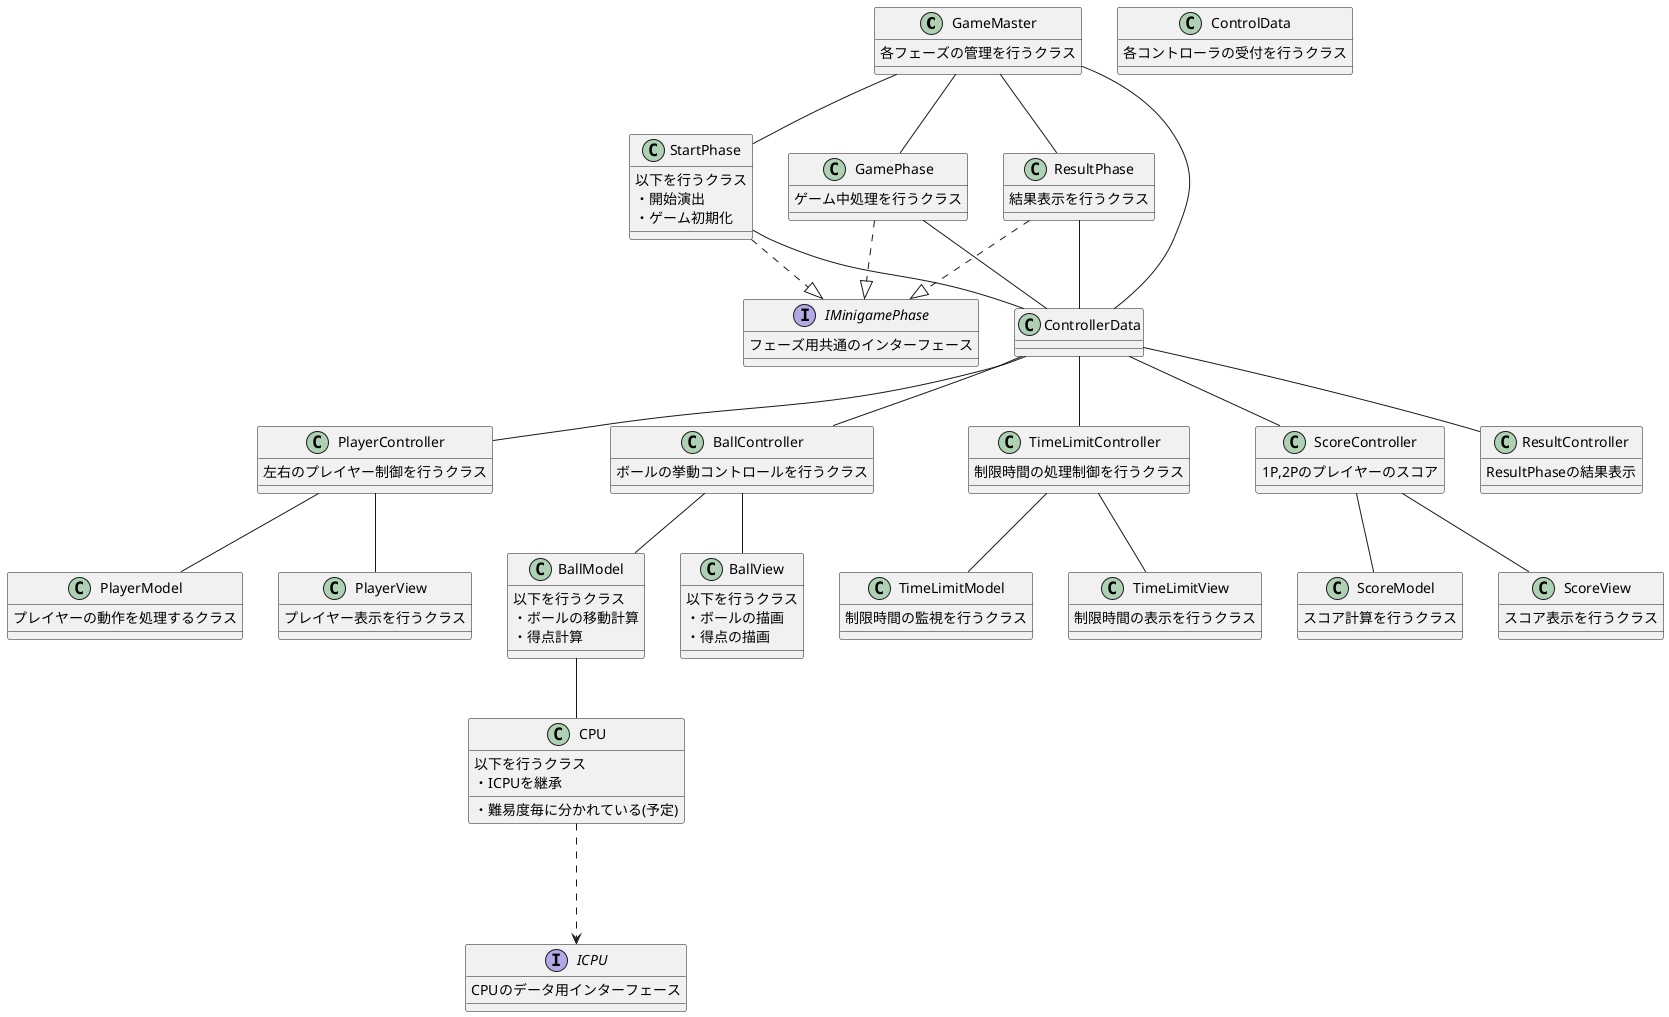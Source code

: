 @startuml
class GameMaster{
    各フェーズの管理を行うクラス
}

class StartPhase{
    以下を行うクラス
    ・開始演出
    ・ゲーム初期化
}

class GamePhase{
    ゲーム中処理を行うクラス
}

class ResultPhase{
    結果表示を行うクラス
}

interface IMinigamePhase{
    フェーズ用共通のインターフェース
}
GameMaster -- StartPhase
GameMaster -- GamePhase
GameMaster -- ResultPhase

StartPhase ..|> IMinigamePhase
GamePhase ..|> IMinigamePhase
ResultPhase ..|> IMinigamePhase

class ControlData{
    各コントローラの受付を行うクラス
}

class PlayerController{
    左右のプレイヤー制御を行うクラス
}

class PlayerModel{
    プレイヤーの動作を処理するクラス
}

class PlayerView{
    プレイヤー表示を行うクラス
}

PlayerController -- PlayerModel
PlayerController -- PlayerView

class BallController{
    ボールの挙動コントロールを行うクラス
}

class BallModel{
    以下を行うクラス
    ・ボールの移動計算
    ・得点計算
}

class BallView{
    以下を行うクラス
    ・ボールの描画
    ・得点の描画
}

interface ICPU{
    CPUのデータ用インターフェース
}

class CPU{
    以下を行うクラス
    ・難易度毎に分かれている(予定)
    ・ICPUを継承
}

BallController -- BallModel
BallController -- BallView


BallModel -- CPU
CPU ..-> ICPU

class TimeLimitController{
    制限時間の処理制御を行うクラス
}

class TimeLimitModel{
    制限時間の監視を行うクラス
}

class TimeLimitView{
    制限時間の表示を行うクラス
}

TimeLimitController -- TimeLimitModel
TimeLimitController -- TimeLimitView

class ScoreController{
    1P,2Pのプレイヤーのスコア
}

class ScoreModel{
    スコア計算を行うクラス
}

class ScoreView{
    スコア表示を行うクラス
}

class ResultController{
    ResultPhaseの結果表示
}

ScoreController -- ScoreModel
ScoreController -- ScoreView

GameMaster -- ControllerData
StartPhase -- ControllerData
GamePhase -- ControllerData
ResultPhase -- ControllerData

ControllerData -- ScoreController
ControllerData -- PlayerController
ControllerData -- BallController
ControllerData -- TimeLimitController
ControllerData -- ResultController

@enduml